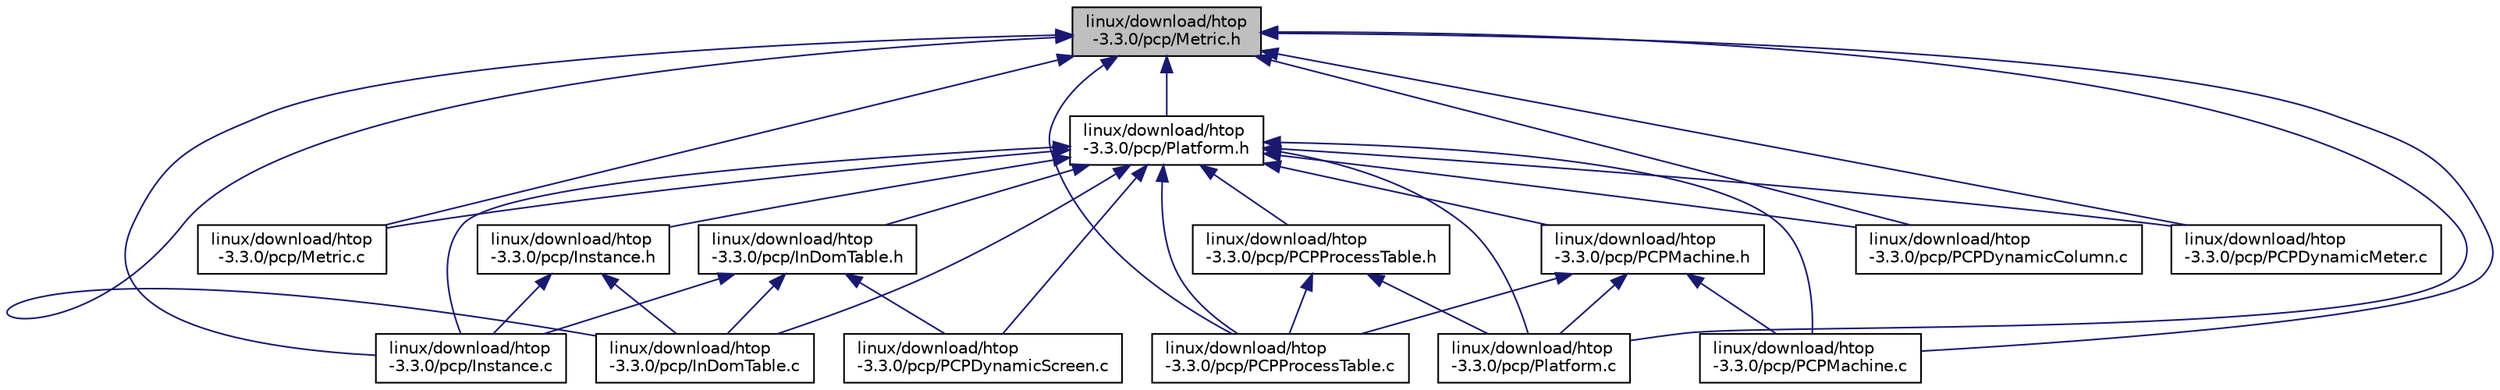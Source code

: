 digraph "linux/download/htop-3.3.0/pcp/Metric.h"
{
  edge [fontname="Helvetica",fontsize="10",labelfontname="Helvetica",labelfontsize="10"];
  node [fontname="Helvetica",fontsize="10",shape=record];
  Node5 [label="linux/download/htop\l-3.3.0/pcp/Metric.h",height=0.2,width=0.4,color="black", fillcolor="grey75", style="filled", fontcolor="black"];
  Node5 -> Node6 [dir="back",color="midnightblue",fontsize="10",style="solid"];
  Node6 [label="linux/download/htop\l-3.3.0/pcp/Platform.h",height=0.2,width=0.4,color="black", fillcolor="white", style="filled",URL="$pcp_2Platform_8h.html"];
  Node6 -> Node7 [dir="back",color="midnightblue",fontsize="10",style="solid"];
  Node7 [label="linux/download/htop\l-3.3.0/pcp/InDomTable.c",height=0.2,width=0.4,color="black", fillcolor="white", style="filled",URL="$InDomTable_8c.html"];
  Node6 -> Node8 [dir="back",color="midnightblue",fontsize="10",style="solid"];
  Node8 [label="linux/download/htop\l-3.3.0/pcp/InDomTable.h",height=0.2,width=0.4,color="black", fillcolor="white", style="filled",URL="$InDomTable_8h.html"];
  Node8 -> Node7 [dir="back",color="midnightblue",fontsize="10",style="solid"];
  Node8 -> Node9 [dir="back",color="midnightblue",fontsize="10",style="solid"];
  Node9 [label="linux/download/htop\l-3.3.0/pcp/Instance.c",height=0.2,width=0.4,color="black", fillcolor="white", style="filled",URL="$Instance_8c.html"];
  Node8 -> Node10 [dir="back",color="midnightblue",fontsize="10",style="solid"];
  Node10 [label="linux/download/htop\l-3.3.0/pcp/PCPDynamicScreen.c",height=0.2,width=0.4,color="black", fillcolor="white", style="filled",URL="$PCPDynamicScreen_8c.html"];
  Node6 -> Node9 [dir="back",color="midnightblue",fontsize="10",style="solid"];
  Node6 -> Node11 [dir="back",color="midnightblue",fontsize="10",style="solid"];
  Node11 [label="linux/download/htop\l-3.3.0/pcp/Instance.h",height=0.2,width=0.4,color="black", fillcolor="white", style="filled",URL="$Instance_8h.html"];
  Node11 -> Node7 [dir="back",color="midnightblue",fontsize="10",style="solid"];
  Node11 -> Node9 [dir="back",color="midnightblue",fontsize="10",style="solid"];
  Node6 -> Node12 [dir="back",color="midnightblue",fontsize="10",style="solid"];
  Node12 [label="linux/download/htop\l-3.3.0/pcp/Metric.c",height=0.2,width=0.4,color="black", fillcolor="white", style="filled",URL="$Metric_8c.html"];
  Node6 -> Node13 [dir="back",color="midnightblue",fontsize="10",style="solid"];
  Node13 [label="linux/download/htop\l-3.3.0/pcp/PCPDynamicColumn.c",height=0.2,width=0.4,color="black", fillcolor="white", style="filled",URL="$PCPDynamicColumn_8c.html"];
  Node6 -> Node14 [dir="back",color="midnightblue",fontsize="10",style="solid"];
  Node14 [label="linux/download/htop\l-3.3.0/pcp/PCPDynamicMeter.c",height=0.2,width=0.4,color="black", fillcolor="white", style="filled",URL="$PCPDynamicMeter_8c.html"];
  Node6 -> Node10 [dir="back",color="midnightblue",fontsize="10",style="solid"];
  Node6 -> Node15 [dir="back",color="midnightblue",fontsize="10",style="solid"];
  Node15 [label="linux/download/htop\l-3.3.0/pcp/PCPMachine.c",height=0.2,width=0.4,color="black", fillcolor="white", style="filled",URL="$PCPMachine_8c.html"];
  Node6 -> Node16 [dir="back",color="midnightblue",fontsize="10",style="solid"];
  Node16 [label="linux/download/htop\l-3.3.0/pcp/PCPMachine.h",height=0.2,width=0.4,color="black", fillcolor="white", style="filled",URL="$PCPMachine_8h.html"];
  Node16 -> Node15 [dir="back",color="midnightblue",fontsize="10",style="solid"];
  Node16 -> Node17 [dir="back",color="midnightblue",fontsize="10",style="solid"];
  Node17 [label="linux/download/htop\l-3.3.0/pcp/PCPProcessTable.c",height=0.2,width=0.4,color="black", fillcolor="white", style="filled",URL="$PCPProcessTable_8c.html"];
  Node16 -> Node18 [dir="back",color="midnightblue",fontsize="10",style="solid"];
  Node18 [label="linux/download/htop\l-3.3.0/pcp/Platform.c",height=0.2,width=0.4,color="black", fillcolor="white", style="filled",URL="$pcp_2Platform_8c.html"];
  Node6 -> Node17 [dir="back",color="midnightblue",fontsize="10",style="solid"];
  Node6 -> Node19 [dir="back",color="midnightblue",fontsize="10",style="solid"];
  Node19 [label="linux/download/htop\l-3.3.0/pcp/PCPProcessTable.h",height=0.2,width=0.4,color="black", fillcolor="white", style="filled",URL="$PCPProcessTable_8h.html"];
  Node19 -> Node17 [dir="back",color="midnightblue",fontsize="10",style="solid"];
  Node19 -> Node18 [dir="back",color="midnightblue",fontsize="10",style="solid"];
  Node6 -> Node18 [dir="back",color="midnightblue",fontsize="10",style="solid"];
  Node5 -> Node7 [dir="back",color="midnightblue",fontsize="10",style="solid"];
  Node5 -> Node9 [dir="back",color="midnightblue",fontsize="10",style="solid"];
  Node5 -> Node12 [dir="back",color="midnightblue",fontsize="10",style="solid"];
  Node5 -> Node13 [dir="back",color="midnightblue",fontsize="10",style="solid"];
  Node5 -> Node14 [dir="back",color="midnightblue",fontsize="10",style="solid"];
  Node5 -> Node15 [dir="back",color="midnightblue",fontsize="10",style="solid"];
  Node5 -> Node17 [dir="back",color="midnightblue",fontsize="10",style="solid"];
  Node5 -> Node18 [dir="back",color="midnightblue",fontsize="10",style="solid"];
}
